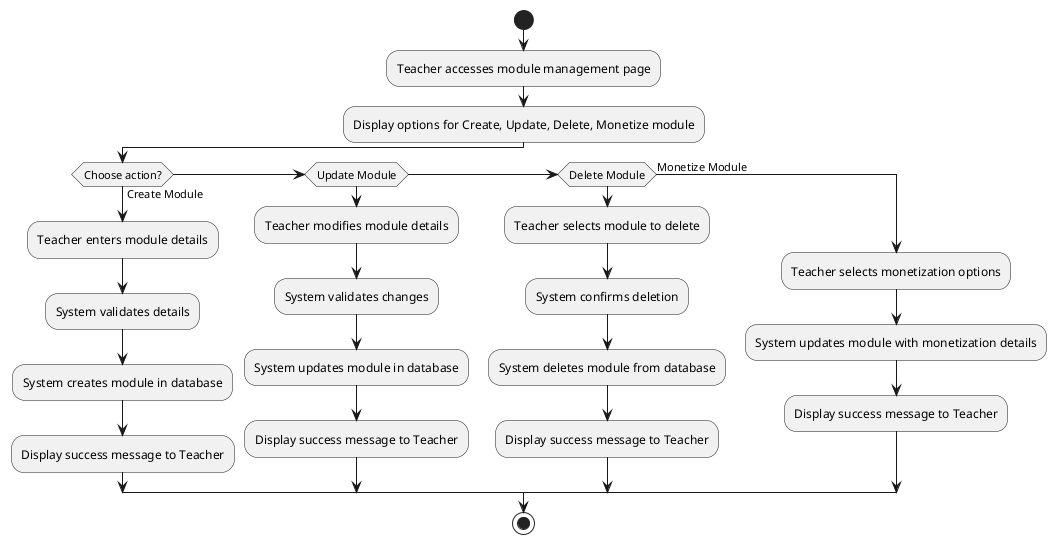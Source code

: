 @startuml module-management-activity-diagram

start
:Teacher accesses module management page;
:Display options for Create, Update, Delete, Monetize module;

if (Choose action?) then (Create Module)
    :Teacher enters module details;
    :System validates details;
    :System creates module in database;
    :Display success message to Teacher;
else if (Update Module)
    :Teacher modifies module details;
    :System validates changes;
    :System updates module in database;
    :Display success message to Teacher;
else if (Delete Module)
    :Teacher selects module to delete;
    :System confirms deletion;
    :System deletes module from database;
    :Display success message to Teacher;
else (Monetize Module)
    :Teacher selects monetization options;
    :System updates module with monetization details;
    :Display success message to Teacher;
endif

stop
@enduml

